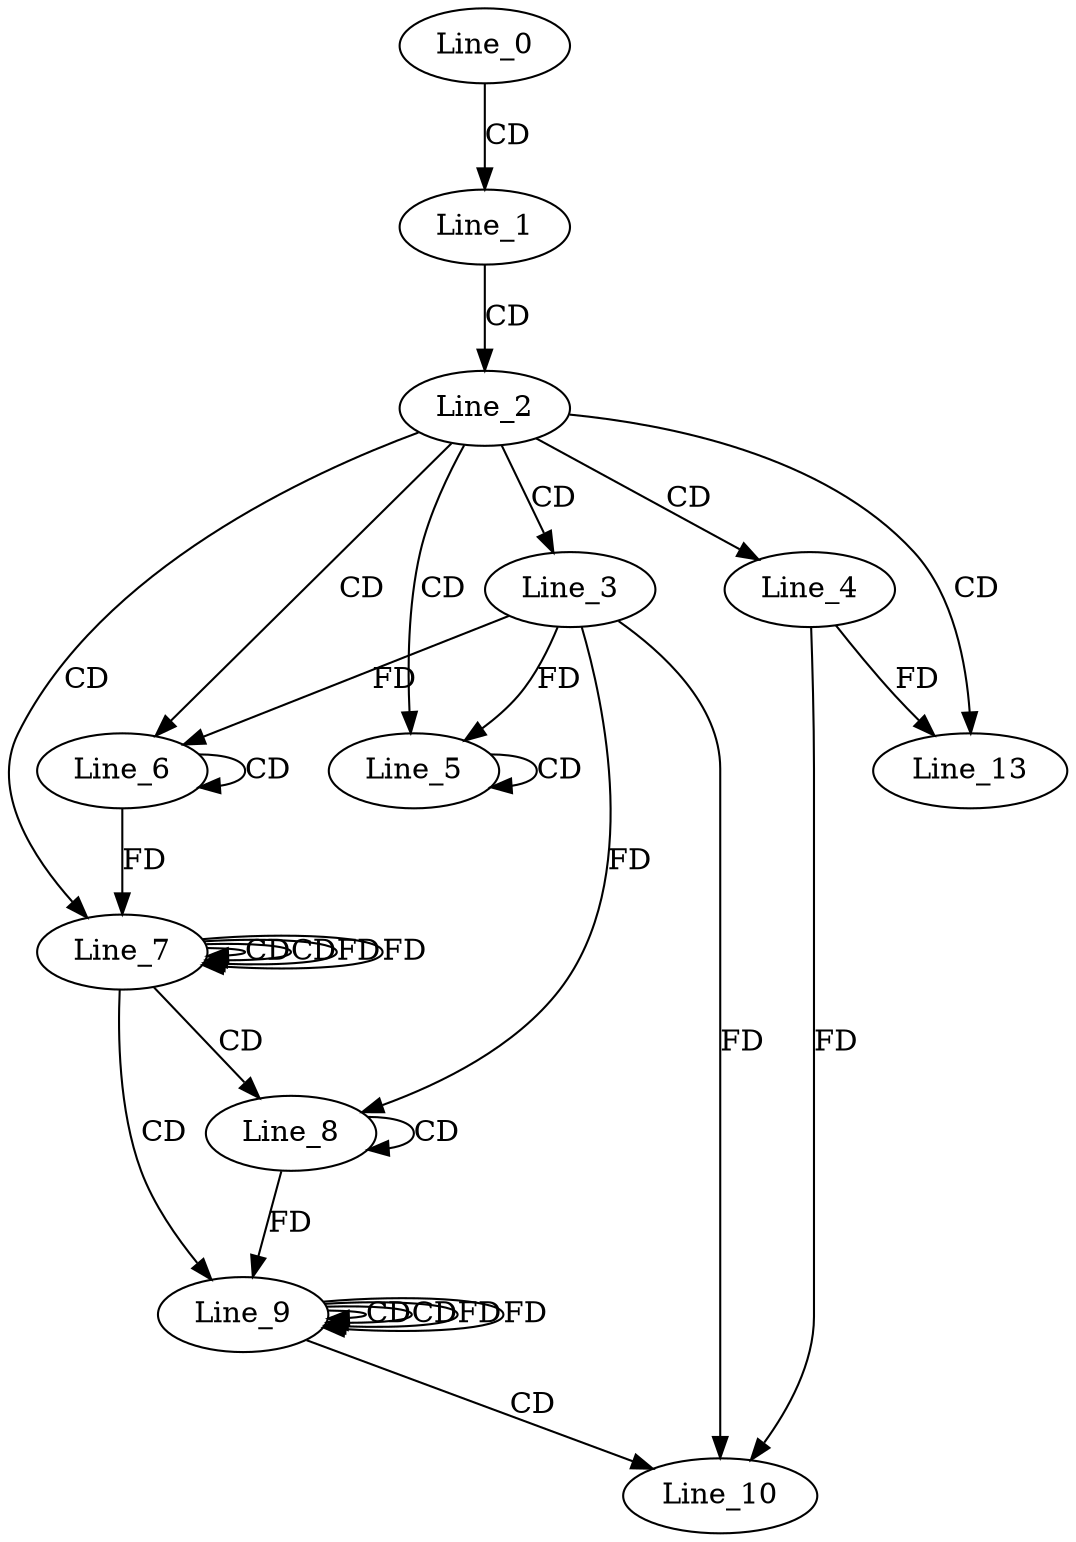 digraph G {
  Line_0;
  Line_1;
  Line_2;
  Line_3;
  Line_4;
  Line_5;
  Line_5;
  Line_6;
  Line_6;
  Line_7;
  Line_7;
  Line_7;
  Line_8;
  Line_8;
  Line_9;
  Line_9;
  Line_9;
  Line_10;
  Line_10;
  Line_13;
  Line_13;
  Line_0 -> Line_1 [ label="CD" ];
  Line_1 -> Line_2 [ label="CD" ];
  Line_2 -> Line_3 [ label="CD" ];
  Line_2 -> Line_4 [ label="CD" ];
  Line_2 -> Line_5 [ label="CD" ];
  Line_5 -> Line_5 [ label="CD" ];
  Line_3 -> Line_5 [ label="FD" ];
  Line_2 -> Line_6 [ label="CD" ];
  Line_6 -> Line_6 [ label="CD" ];
  Line_3 -> Line_6 [ label="FD" ];
  Line_2 -> Line_7 [ label="CD" ];
  Line_7 -> Line_7 [ label="CD" ];
  Line_6 -> Line_7 [ label="FD" ];
  Line_7 -> Line_7 [ label="CD" ];
  Line_7 -> Line_7 [ label="FD" ];
  Line_7 -> Line_8 [ label="CD" ];
  Line_8 -> Line_8 [ label="CD" ];
  Line_3 -> Line_8 [ label="FD" ];
  Line_7 -> Line_9 [ label="CD" ];
  Line_9 -> Line_9 [ label="CD" ];
  Line_8 -> Line_9 [ label="FD" ];
  Line_9 -> Line_9 [ label="CD" ];
  Line_9 -> Line_9 [ label="FD" ];
  Line_9 -> Line_10 [ label="CD" ];
  Line_4 -> Line_10 [ label="FD" ];
  Line_3 -> Line_10 [ label="FD" ];
  Line_2 -> Line_13 [ label="CD" ];
  Line_4 -> Line_13 [ label="FD" ];
  Line_7 -> Line_7 [ label="FD" ];
  Line_9 -> Line_9 [ label="FD" ];
}
